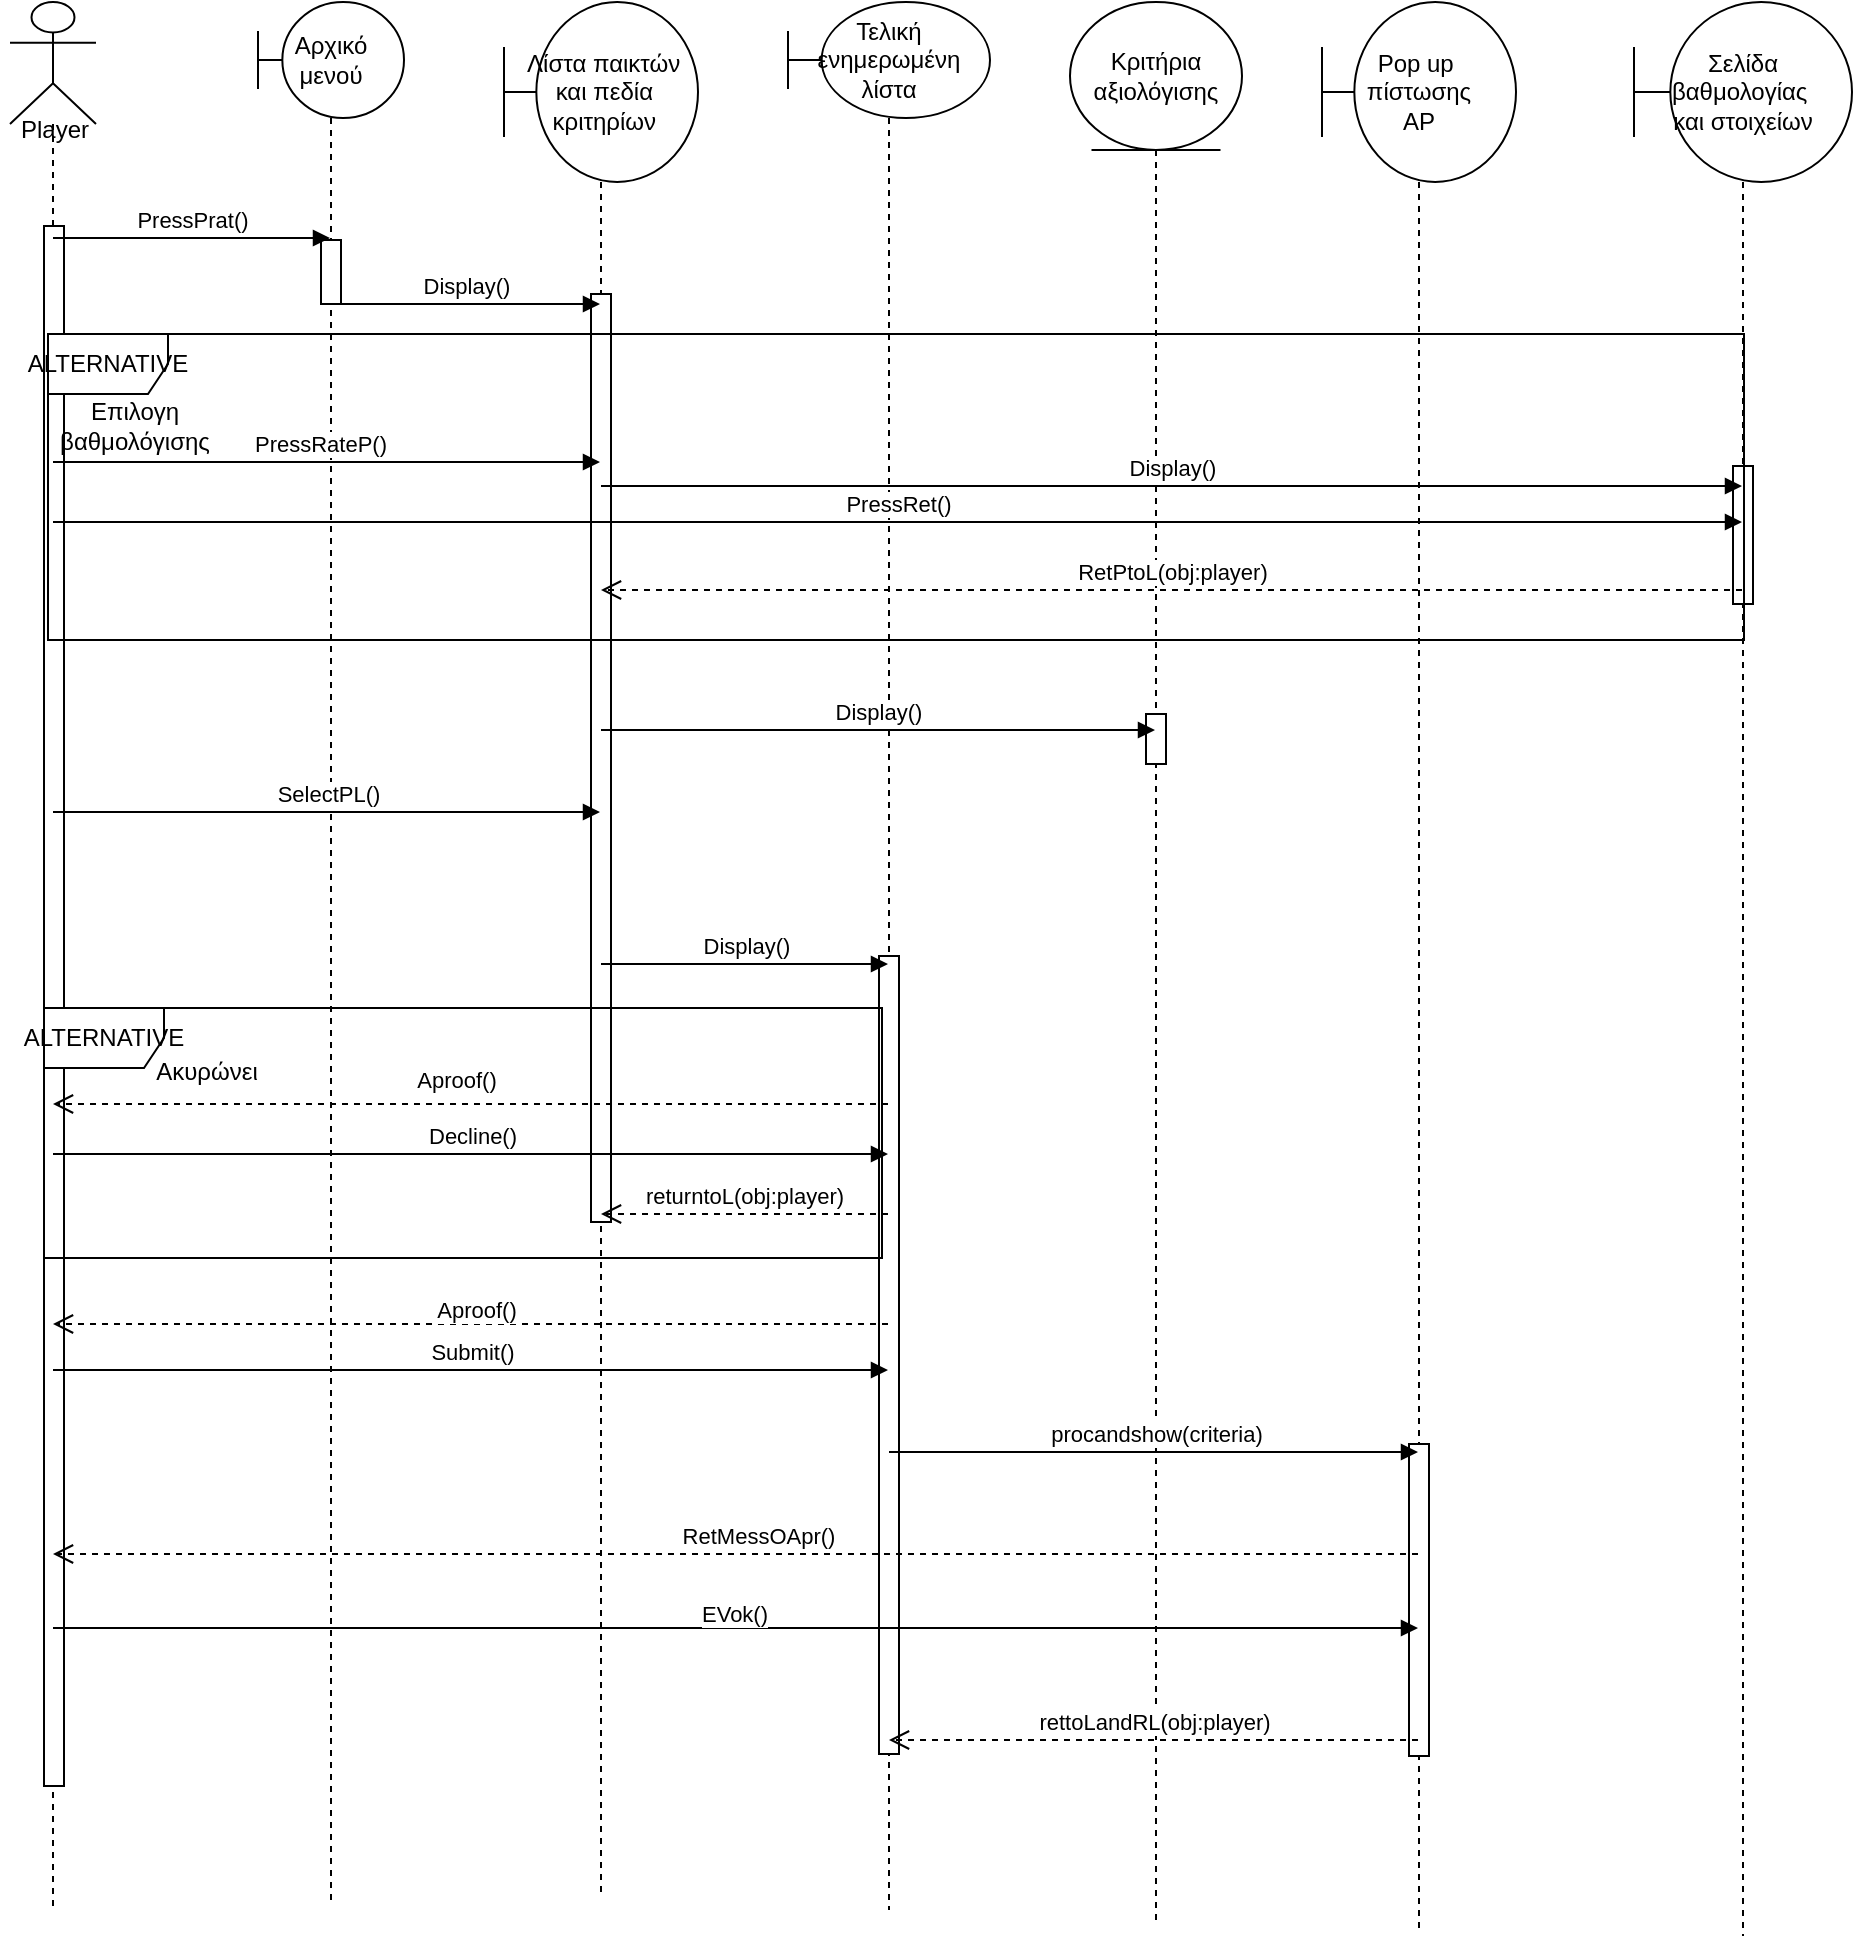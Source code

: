 <mxfile version="21.2.9" type="device">
  <diagram name="Σελίδα-1" id="ZqoTahuAJs6s6TfEic_5">
    <mxGraphModel dx="2074" dy="1124" grid="0" gridSize="10" guides="1" tooltips="1" connect="1" arrows="1" fold="1" page="0" pageScale="1" pageWidth="827" pageHeight="583" math="0" shadow="0">
      <root>
        <mxCell id="0" />
        <mxCell id="1" parent="0" />
        <mxCell id="boM3i_70qFNJW87o85ij-21" value="" style="shape=umlLifeline;perimeter=lifelinePerimeter;whiteSpace=wrap;html=1;container=1;dropTarget=0;collapsible=0;recursiveResize=0;outlineConnect=0;portConstraint=eastwest;newEdgeStyle={&quot;edgeStyle&quot;:&quot;elbowEdgeStyle&quot;,&quot;elbow&quot;:&quot;vertical&quot;,&quot;curved&quot;:0,&quot;rounded&quot;:0};participant=umlActor;size=61;" vertex="1" parent="1">
          <mxGeometry x="17" y="24" width="43" height="954" as="geometry" />
        </mxCell>
        <mxCell id="boM3i_70qFNJW87o85ij-67" value="" style="html=1;points=[];perimeter=orthogonalPerimeter;outlineConnect=0;targetShapes=umlLifeline;portConstraint=eastwest;newEdgeStyle={&quot;edgeStyle&quot;:&quot;elbowEdgeStyle&quot;,&quot;elbow&quot;:&quot;vertical&quot;,&quot;curved&quot;:0,&quot;rounded&quot;:0};" vertex="1" parent="boM3i_70qFNJW87o85ij-21">
          <mxGeometry x="17" y="112" width="10" height="780" as="geometry" />
        </mxCell>
        <mxCell id="boM3i_70qFNJW87o85ij-22" value="Αρχικό μενού" style="shape=umlLifeline;perimeter=lifelinePerimeter;whiteSpace=wrap;html=1;container=1;dropTarget=0;collapsible=0;recursiveResize=0;outlineConnect=0;portConstraint=eastwest;newEdgeStyle={&quot;edgeStyle&quot;:&quot;elbowEdgeStyle&quot;,&quot;elbow&quot;:&quot;vertical&quot;,&quot;curved&quot;:0,&quot;rounded&quot;:0};participant=umlBoundary;size=58;" vertex="1" parent="1">
          <mxGeometry x="141" y="24" width="73" height="951" as="geometry" />
        </mxCell>
        <mxCell id="boM3i_70qFNJW87o85ij-68" value="" style="html=1;points=[];perimeter=orthogonalPerimeter;outlineConnect=0;targetShapes=umlLifeline;portConstraint=eastwest;newEdgeStyle={&quot;edgeStyle&quot;:&quot;elbowEdgeStyle&quot;,&quot;elbow&quot;:&quot;vertical&quot;,&quot;curved&quot;:0,&quot;rounded&quot;:0};" vertex="1" parent="boM3i_70qFNJW87o85ij-22">
          <mxGeometry x="31.5" y="119" width="10" height="32" as="geometry" />
        </mxCell>
        <mxCell id="boM3i_70qFNJW87o85ij-27" value="&lt;span style=&quot;white-space: pre;&quot;&gt;	&lt;/span&gt;Λίστα παικτών&lt;br&gt;&lt;span style=&quot;white-space: pre;&quot;&gt;	&lt;/span&gt;και πεδία&lt;br&gt;&lt;span style=&quot;white-space: pre;&quot;&gt;	&lt;/span&gt;κριτηρίων" style="shape=umlLifeline;perimeter=lifelinePerimeter;whiteSpace=wrap;html=1;container=1;dropTarget=0;collapsible=0;recursiveResize=0;outlineConnect=0;portConstraint=eastwest;newEdgeStyle={&quot;edgeStyle&quot;:&quot;elbowEdgeStyle&quot;,&quot;elbow&quot;:&quot;vertical&quot;,&quot;curved&quot;:0,&quot;rounded&quot;:0};participant=umlBoundary;size=90;" vertex="1" parent="1">
          <mxGeometry x="264" y="24" width="97" height="948" as="geometry" />
        </mxCell>
        <mxCell id="boM3i_70qFNJW87o85ij-69" value="" style="html=1;points=[];perimeter=orthogonalPerimeter;outlineConnect=0;targetShapes=umlLifeline;portConstraint=eastwest;newEdgeStyle={&quot;edgeStyle&quot;:&quot;elbowEdgeStyle&quot;,&quot;elbow&quot;:&quot;vertical&quot;,&quot;curved&quot;:0,&quot;rounded&quot;:0};" vertex="1" parent="boM3i_70qFNJW87o85ij-27">
          <mxGeometry x="43.5" y="146" width="10" height="464" as="geometry" />
        </mxCell>
        <mxCell id="boM3i_70qFNJW87o85ij-28" value="Τελική ενημερωμένη λίστα" style="shape=umlLifeline;perimeter=lifelinePerimeter;whiteSpace=wrap;html=1;container=1;dropTarget=0;collapsible=0;recursiveResize=0;outlineConnect=0;portConstraint=eastwest;newEdgeStyle={&quot;edgeStyle&quot;:&quot;elbowEdgeStyle&quot;,&quot;elbow&quot;:&quot;vertical&quot;,&quot;curved&quot;:0,&quot;rounded&quot;:0};participant=umlBoundary;size=58;" vertex="1" parent="1">
          <mxGeometry x="406" y="24" width="101" height="954" as="geometry" />
        </mxCell>
        <mxCell id="boM3i_70qFNJW87o85ij-70" value="" style="html=1;points=[];perimeter=orthogonalPerimeter;outlineConnect=0;targetShapes=umlLifeline;portConstraint=eastwest;newEdgeStyle={&quot;edgeStyle&quot;:&quot;elbowEdgeStyle&quot;,&quot;elbow&quot;:&quot;vertical&quot;,&quot;curved&quot;:0,&quot;rounded&quot;:0};" vertex="1" parent="boM3i_70qFNJW87o85ij-28">
          <mxGeometry x="45.5" y="477" width="10" height="399" as="geometry" />
        </mxCell>
        <mxCell id="boM3i_70qFNJW87o85ij-29" value="Κριτήρια&lt;br&gt;αξιολόγισης" style="shape=umlLifeline;perimeter=lifelinePerimeter;whiteSpace=wrap;html=1;container=1;dropTarget=0;collapsible=0;recursiveResize=0;outlineConnect=0;portConstraint=eastwest;newEdgeStyle={&quot;edgeStyle&quot;:&quot;elbowEdgeStyle&quot;,&quot;elbow&quot;:&quot;vertical&quot;,&quot;curved&quot;:0,&quot;rounded&quot;:0};participant=umlEntity;size=74;" vertex="1" parent="1">
          <mxGeometry x="547" y="24" width="86" height="960" as="geometry" />
        </mxCell>
        <mxCell id="boM3i_70qFNJW87o85ij-71" value="" style="html=1;points=[];perimeter=orthogonalPerimeter;outlineConnect=0;targetShapes=umlLifeline;portConstraint=eastwest;newEdgeStyle={&quot;edgeStyle&quot;:&quot;elbowEdgeStyle&quot;,&quot;elbow&quot;:&quot;vertical&quot;,&quot;curved&quot;:0,&quot;rounded&quot;:0};" vertex="1" parent="boM3i_70qFNJW87o85ij-29">
          <mxGeometry x="38" y="356" width="10" height="25" as="geometry" />
        </mxCell>
        <mxCell id="boM3i_70qFNJW87o85ij-30" value="Pop up&amp;nbsp;&lt;br&gt;πίστωσης&lt;br&gt;AP" style="shape=umlLifeline;perimeter=lifelinePerimeter;whiteSpace=wrap;html=1;container=1;dropTarget=0;collapsible=0;recursiveResize=0;outlineConnect=0;portConstraint=eastwest;newEdgeStyle={&quot;edgeStyle&quot;:&quot;elbowEdgeStyle&quot;,&quot;elbow&quot;:&quot;vertical&quot;,&quot;curved&quot;:0,&quot;rounded&quot;:0};participant=umlBoundary;size=90;" vertex="1" parent="1">
          <mxGeometry x="673" y="24" width="97" height="963" as="geometry" />
        </mxCell>
        <mxCell id="boM3i_70qFNJW87o85ij-72" value="" style="html=1;points=[];perimeter=orthogonalPerimeter;outlineConnect=0;targetShapes=umlLifeline;portConstraint=eastwest;newEdgeStyle={&quot;edgeStyle&quot;:&quot;elbowEdgeStyle&quot;,&quot;elbow&quot;:&quot;vertical&quot;,&quot;curved&quot;:0,&quot;rounded&quot;:0};" vertex="1" parent="boM3i_70qFNJW87o85ij-30">
          <mxGeometry x="43.5" y="721" width="10" height="156" as="geometry" />
        </mxCell>
        <mxCell id="boM3i_70qFNJW87o85ij-31" value="Σελίδα βαθμολογίας&amp;nbsp;&lt;br&gt;και στοιχείων" style="shape=umlLifeline;perimeter=lifelinePerimeter;whiteSpace=wrap;html=1;container=1;dropTarget=0;collapsible=0;recursiveResize=0;outlineConnect=0;portConstraint=eastwest;newEdgeStyle={&quot;edgeStyle&quot;:&quot;elbowEdgeStyle&quot;,&quot;elbow&quot;:&quot;vertical&quot;,&quot;curved&quot;:0,&quot;rounded&quot;:0};participant=umlBoundary;size=90;" vertex="1" parent="1">
          <mxGeometry x="829" y="24" width="109" height="967" as="geometry" />
        </mxCell>
        <mxCell id="boM3i_70qFNJW87o85ij-73" value="" style="html=1;points=[];perimeter=orthogonalPerimeter;outlineConnect=0;targetShapes=umlLifeline;portConstraint=eastwest;newEdgeStyle={&quot;edgeStyle&quot;:&quot;elbowEdgeStyle&quot;,&quot;elbow&quot;:&quot;vertical&quot;,&quot;curved&quot;:0,&quot;rounded&quot;:0};" vertex="1" parent="boM3i_70qFNJW87o85ij-31">
          <mxGeometry x="49.5" y="232" width="10" height="69" as="geometry" />
        </mxCell>
        <mxCell id="boM3i_70qFNJW87o85ij-32" value="PressPrat()" style="html=1;verticalAlign=bottom;endArrow=block;edgeStyle=elbowEdgeStyle;elbow=vertical;curved=0;rounded=0;" edge="1" parent="1" source="boM3i_70qFNJW87o85ij-21" target="boM3i_70qFNJW87o85ij-22">
          <mxGeometry width="80" relative="1" as="geometry">
            <mxPoint x="373" y="298" as="sourcePoint" />
            <mxPoint x="453" y="298" as="targetPoint" />
            <Array as="points">
              <mxPoint x="98" y="142" />
            </Array>
          </mxGeometry>
        </mxCell>
        <mxCell id="boM3i_70qFNJW87o85ij-34" value="Display()" style="html=1;verticalAlign=bottom;endArrow=block;edgeStyle=elbowEdgeStyle;elbow=vertical;curved=0;rounded=0;" edge="1" parent="1" source="boM3i_70qFNJW87o85ij-22" target="boM3i_70qFNJW87o85ij-27">
          <mxGeometry width="80" relative="1" as="geometry">
            <mxPoint x="373" y="298" as="sourcePoint" />
            <mxPoint x="453" y="298" as="targetPoint" />
            <Array as="points">
              <mxPoint x="231" y="175" />
            </Array>
          </mxGeometry>
        </mxCell>
        <mxCell id="boM3i_70qFNJW87o85ij-36" value="SelectPL()" style="html=1;verticalAlign=bottom;endArrow=block;edgeStyle=elbowEdgeStyle;elbow=vertical;curved=0;rounded=0;" edge="1" parent="1" source="boM3i_70qFNJW87o85ij-21" target="boM3i_70qFNJW87o85ij-27">
          <mxGeometry width="80" relative="1" as="geometry">
            <mxPoint x="373" y="298" as="sourcePoint" />
            <mxPoint x="453" y="298" as="targetPoint" />
            <Array as="points">
              <mxPoint x="221" y="429" />
            </Array>
          </mxGeometry>
        </mxCell>
        <mxCell id="boM3i_70qFNJW87o85ij-38" value="Aproof()" style="html=1;verticalAlign=bottom;endArrow=open;dashed=1;endSize=8;edgeStyle=elbowEdgeStyle;elbow=vertical;curved=0;rounded=0;" edge="1" parent="1" source="boM3i_70qFNJW87o85ij-28" target="boM3i_70qFNJW87o85ij-21">
          <mxGeometry x="-0.01" y="2" relative="1" as="geometry">
            <mxPoint x="453" y="298" as="sourcePoint" />
            <mxPoint x="373" y="298" as="targetPoint" />
            <Array as="points">
              <mxPoint x="349" y="685" />
              <mxPoint x="237" y="384" />
            </Array>
            <mxPoint as="offset" />
          </mxGeometry>
        </mxCell>
        <mxCell id="boM3i_70qFNJW87o85ij-39" value="Submit()" style="html=1;verticalAlign=bottom;endArrow=block;edgeStyle=elbowEdgeStyle;elbow=vertical;curved=0;rounded=0;" edge="1" parent="1" source="boM3i_70qFNJW87o85ij-21" target="boM3i_70qFNJW87o85ij-28">
          <mxGeometry width="80" relative="1" as="geometry">
            <mxPoint x="373" y="298" as="sourcePoint" />
            <mxPoint x="453" y="298" as="targetPoint" />
            <Array as="points">
              <mxPoint x="364" y="708" />
            </Array>
          </mxGeometry>
        </mxCell>
        <mxCell id="boM3i_70qFNJW87o85ij-42" value="procandshow(criteria)" style="html=1;verticalAlign=bottom;endArrow=block;edgeStyle=elbowEdgeStyle;elbow=vertical;curved=0;rounded=0;" edge="1" parent="1" source="boM3i_70qFNJW87o85ij-28" target="boM3i_70qFNJW87o85ij-30">
          <mxGeometry x="0.004" width="80" relative="1" as="geometry">
            <mxPoint x="373" y="298" as="sourcePoint" />
            <mxPoint x="453" y="298" as="targetPoint" />
            <Array as="points">
              <mxPoint x="613" y="749" />
            </Array>
            <mxPoint as="offset" />
          </mxGeometry>
        </mxCell>
        <mxCell id="boM3i_70qFNJW87o85ij-43" value="RetMessOApr()" style="html=1;verticalAlign=bottom;endArrow=open;dashed=1;endSize=8;edgeStyle=elbowEdgeStyle;elbow=vertical;curved=0;rounded=0;" edge="1" parent="1" source="boM3i_70qFNJW87o85ij-30" target="boM3i_70qFNJW87o85ij-21">
          <mxGeometry x="-0.031" relative="1" as="geometry">
            <mxPoint x="453" y="298" as="sourcePoint" />
            <mxPoint x="373" y="298" as="targetPoint" />
            <Array as="points">
              <mxPoint x="539" y="800" />
            </Array>
            <mxPoint as="offset" />
          </mxGeometry>
        </mxCell>
        <mxCell id="boM3i_70qFNJW87o85ij-44" value="EVok()" style="html=1;verticalAlign=bottom;endArrow=block;edgeStyle=elbowEdgeStyle;elbow=vertical;curved=0;rounded=0;" edge="1" parent="1" source="boM3i_70qFNJW87o85ij-21" target="boM3i_70qFNJW87o85ij-30">
          <mxGeometry x="-0.002" y="-2" width="80" relative="1" as="geometry">
            <mxPoint x="373" y="298" as="sourcePoint" />
            <mxPoint x="453" y="298" as="targetPoint" />
            <Array as="points">
              <mxPoint x="486" y="837" />
            </Array>
            <mxPoint as="offset" />
          </mxGeometry>
        </mxCell>
        <mxCell id="boM3i_70qFNJW87o85ij-46" value="rettoLandRL(obj:player)" style="html=1;verticalAlign=bottom;endArrow=open;dashed=1;endSize=8;edgeStyle=elbowEdgeStyle;elbow=vertical;curved=0;rounded=0;" edge="1" parent="1" source="boM3i_70qFNJW87o85ij-30" target="boM3i_70qFNJW87o85ij-28">
          <mxGeometry relative="1" as="geometry">
            <mxPoint x="453" y="298" as="sourcePoint" />
            <mxPoint x="373" y="298" as="targetPoint" />
            <Array as="points">
              <mxPoint x="664" y="893" />
            </Array>
          </mxGeometry>
        </mxCell>
        <mxCell id="boM3i_70qFNJW87o85ij-47" value="ALTERNATIVE" style="shape=umlFrame;whiteSpace=wrap;html=1;pointerEvents=0;" vertex="1" parent="1">
          <mxGeometry x="34" y="527" width="419" height="125" as="geometry" />
        </mxCell>
        <mxCell id="boM3i_70qFNJW87o85ij-51" value="Ακυρώνει" style="text;html=1;align=center;verticalAlign=middle;resizable=0;points=[];autosize=1;strokeColor=none;fillColor=none;" vertex="1" parent="1">
          <mxGeometry x="80" y="546" width="69" height="26" as="geometry" />
        </mxCell>
        <mxCell id="boM3i_70qFNJW87o85ij-52" value="Aproof()" style="html=1;verticalAlign=bottom;endArrow=open;dashed=1;endSize=8;edgeStyle=elbowEdgeStyle;elbow=vertical;curved=0;rounded=0;" edge="1" parent="1" source="boM3i_70qFNJW87o85ij-28" target="boM3i_70qFNJW87o85ij-21">
          <mxGeometry x="0.034" y="-3" relative="1" as="geometry">
            <mxPoint x="466" y="418" as="sourcePoint" />
            <mxPoint x="48" y="418" as="targetPoint" />
            <Array as="points">
              <mxPoint x="214" y="575" />
            </Array>
            <mxPoint as="offset" />
          </mxGeometry>
        </mxCell>
        <mxCell id="boM3i_70qFNJW87o85ij-53" value="Decline()" style="html=1;verticalAlign=bottom;endArrow=block;edgeStyle=elbowEdgeStyle;elbow=vertical;curved=0;rounded=0;" edge="1" parent="1" source="boM3i_70qFNJW87o85ij-21" target="boM3i_70qFNJW87o85ij-28">
          <mxGeometry width="80" relative="1" as="geometry">
            <mxPoint x="48" y="444" as="sourcePoint" />
            <mxPoint x="466" y="444" as="targetPoint" />
            <Array as="points">
              <mxPoint x="330" y="600" />
            </Array>
          </mxGeometry>
        </mxCell>
        <mxCell id="boM3i_70qFNJW87o85ij-54" value="returntoL(obj:player)" style="html=1;verticalAlign=bottom;endArrow=open;dashed=1;endSize=8;edgeStyle=elbowEdgeStyle;elbow=vertical;curved=0;rounded=0;" edge="1" parent="1" source="boM3i_70qFNJW87o85ij-28" target="boM3i_70qFNJW87o85ij-27">
          <mxGeometry relative="1" as="geometry">
            <mxPoint x="453" y="498" as="sourcePoint" />
            <mxPoint x="373" y="498" as="targetPoint" />
            <Array as="points">
              <mxPoint x="372" y="630" />
            </Array>
          </mxGeometry>
        </mxCell>
        <mxCell id="boM3i_70qFNJW87o85ij-55" value="Player" style="text;html=1;align=center;verticalAlign=middle;resizable=0;points=[];autosize=1;strokeColor=none;fillColor=none;" vertex="1" parent="1">
          <mxGeometry x="12.5" y="75" width="52" height="26" as="geometry" />
        </mxCell>
        <mxCell id="boM3i_70qFNJW87o85ij-56" value="ALTERNATIVE" style="shape=umlFrame;whiteSpace=wrap;html=1;pointerEvents=0;" vertex="1" parent="1">
          <mxGeometry x="36" y="190" width="848" height="153" as="geometry" />
        </mxCell>
        <mxCell id="boM3i_70qFNJW87o85ij-58" value="Επιλογη&lt;br&gt;βαθμολόγισης" style="text;html=1;align=center;verticalAlign=middle;resizable=0;points=[];autosize=1;strokeColor=none;fillColor=none;" vertex="1" parent="1">
          <mxGeometry x="32" y="215" width="93" height="41" as="geometry" />
        </mxCell>
        <mxCell id="boM3i_70qFNJW87o85ij-60" value="PressRateP()" style="html=1;verticalAlign=bottom;endArrow=block;edgeStyle=elbowEdgeStyle;elbow=vertical;curved=0;rounded=0;" edge="1" parent="1" source="boM3i_70qFNJW87o85ij-21" target="boM3i_70qFNJW87o85ij-27">
          <mxGeometry x="-0.022" width="80" relative="1" as="geometry">
            <mxPoint x="373" y="530" as="sourcePoint" />
            <mxPoint x="453" y="530" as="targetPoint" />
            <Array as="points">
              <mxPoint x="142" y="254" />
            </Array>
            <mxPoint as="offset" />
          </mxGeometry>
        </mxCell>
        <mxCell id="boM3i_70qFNJW87o85ij-61" value="Display()" style="html=1;verticalAlign=bottom;endArrow=block;edgeStyle=elbowEdgeStyle;elbow=vertical;curved=0;rounded=0;" edge="1" parent="1" source="boM3i_70qFNJW87o85ij-27" target="boM3i_70qFNJW87o85ij-31">
          <mxGeometry width="80" relative="1" as="geometry">
            <mxPoint x="373" y="530" as="sourcePoint" />
            <mxPoint x="453" y="530" as="targetPoint" />
            <Array as="points">
              <mxPoint x="558" y="266" />
            </Array>
          </mxGeometry>
        </mxCell>
        <mxCell id="boM3i_70qFNJW87o85ij-62" value="PressRet()" style="html=1;verticalAlign=bottom;endArrow=block;edgeStyle=elbowEdgeStyle;elbow=vertical;curved=0;rounded=0;" edge="1" parent="1" source="boM3i_70qFNJW87o85ij-21" target="boM3i_70qFNJW87o85ij-31">
          <mxGeometry x="0.001" width="80" relative="1" as="geometry">
            <mxPoint x="373" y="530" as="sourcePoint" />
            <mxPoint x="453" y="530" as="targetPoint" />
            <Array as="points">
              <mxPoint x="394" y="284" />
            </Array>
            <mxPoint as="offset" />
          </mxGeometry>
        </mxCell>
        <mxCell id="boM3i_70qFNJW87o85ij-63" value="RetPtoL(obj:player)" style="html=1;verticalAlign=bottom;endArrow=open;dashed=1;endSize=8;edgeStyle=elbowEdgeStyle;elbow=vertical;curved=0;rounded=0;" edge="1" parent="1" source="boM3i_70qFNJW87o85ij-31" target="boM3i_70qFNJW87o85ij-27">
          <mxGeometry relative="1" as="geometry">
            <mxPoint x="453" y="530" as="sourcePoint" />
            <mxPoint x="373" y="530" as="targetPoint" />
            <Array as="points">
              <mxPoint x="541" y="318" />
            </Array>
          </mxGeometry>
        </mxCell>
        <mxCell id="boM3i_70qFNJW87o85ij-64" value="Display()" style="html=1;verticalAlign=bottom;endArrow=block;edgeStyle=elbowEdgeStyle;elbow=vertical;curved=0;rounded=0;" edge="1" parent="1" source="boM3i_70qFNJW87o85ij-27" target="boM3i_70qFNJW87o85ij-29">
          <mxGeometry width="80" relative="1" as="geometry">
            <mxPoint x="375" y="511" as="sourcePoint" />
            <mxPoint x="455" y="511" as="targetPoint" />
            <Array as="points">
              <mxPoint x="400" y="388" />
              <mxPoint x="382" y="384" />
              <mxPoint x="368" y="400" />
            </Array>
          </mxGeometry>
        </mxCell>
        <mxCell id="boM3i_70qFNJW87o85ij-65" value="Display()" style="html=1;verticalAlign=bottom;endArrow=block;edgeStyle=elbowEdgeStyle;elbow=vertical;curved=0;rounded=0;" edge="1" parent="1" source="boM3i_70qFNJW87o85ij-27" target="boM3i_70qFNJW87o85ij-28">
          <mxGeometry width="80" relative="1" as="geometry">
            <mxPoint x="377" y="611" as="sourcePoint" />
            <mxPoint x="457" y="611" as="targetPoint" />
            <Array as="points">
              <mxPoint x="370" y="505" />
            </Array>
          </mxGeometry>
        </mxCell>
      </root>
    </mxGraphModel>
  </diagram>
</mxfile>
